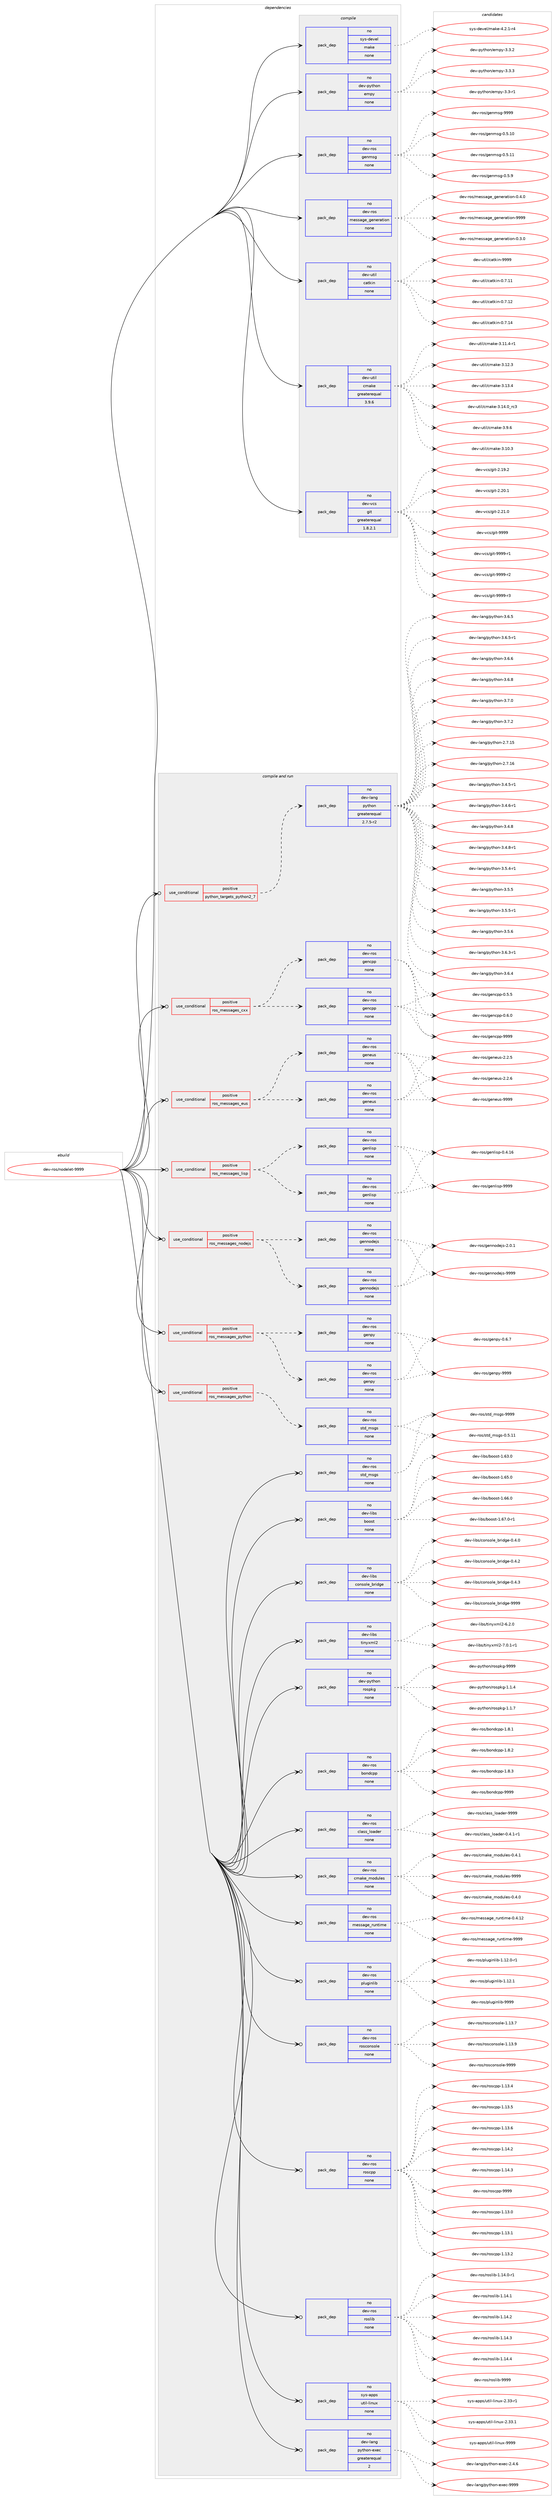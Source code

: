 digraph prolog {

# *************
# Graph options
# *************

newrank=true;
concentrate=true;
compound=true;
graph [rankdir=LR,fontname=Helvetica,fontsize=10,ranksep=1.5];#, ranksep=2.5, nodesep=0.2];
edge  [arrowhead=vee];
node  [fontname=Helvetica,fontsize=10];

# **********
# The ebuild
# **********

subgraph cluster_leftcol {
color=gray;
rank=same;
label=<<i>ebuild</i>>;
id [label="dev-ros/nodelet-9999", color=red, width=4, href="../dev-ros/nodelet-9999.svg"];
}

# ****************
# The dependencies
# ****************

subgraph cluster_midcol {
color=gray;
label=<<i>dependencies</i>>;
subgraph cluster_compile {
fillcolor="#eeeeee";
style=filled;
label=<<i>compile</i>>;
subgraph pack1048146 {
dependency1460734 [label=<<TABLE BORDER="0" CELLBORDER="1" CELLSPACING="0" CELLPADDING="4" WIDTH="220"><TR><TD ROWSPAN="6" CELLPADDING="30">pack_dep</TD></TR><TR><TD WIDTH="110">no</TD></TR><TR><TD>dev-python</TD></TR><TR><TD>empy</TD></TR><TR><TD>none</TD></TR><TR><TD></TD></TR></TABLE>>, shape=none, color=blue];
}
id:e -> dependency1460734:w [weight=20,style="solid",arrowhead="vee"];
subgraph pack1048147 {
dependency1460735 [label=<<TABLE BORDER="0" CELLBORDER="1" CELLSPACING="0" CELLPADDING="4" WIDTH="220"><TR><TD ROWSPAN="6" CELLPADDING="30">pack_dep</TD></TR><TR><TD WIDTH="110">no</TD></TR><TR><TD>dev-ros</TD></TR><TR><TD>genmsg</TD></TR><TR><TD>none</TD></TR><TR><TD></TD></TR></TABLE>>, shape=none, color=blue];
}
id:e -> dependency1460735:w [weight=20,style="solid",arrowhead="vee"];
subgraph pack1048148 {
dependency1460736 [label=<<TABLE BORDER="0" CELLBORDER="1" CELLSPACING="0" CELLPADDING="4" WIDTH="220"><TR><TD ROWSPAN="6" CELLPADDING="30">pack_dep</TD></TR><TR><TD WIDTH="110">no</TD></TR><TR><TD>dev-ros</TD></TR><TR><TD>message_generation</TD></TR><TR><TD>none</TD></TR><TR><TD></TD></TR></TABLE>>, shape=none, color=blue];
}
id:e -> dependency1460736:w [weight=20,style="solid",arrowhead="vee"];
subgraph pack1048149 {
dependency1460737 [label=<<TABLE BORDER="0" CELLBORDER="1" CELLSPACING="0" CELLPADDING="4" WIDTH="220"><TR><TD ROWSPAN="6" CELLPADDING="30">pack_dep</TD></TR><TR><TD WIDTH="110">no</TD></TR><TR><TD>dev-util</TD></TR><TR><TD>catkin</TD></TR><TR><TD>none</TD></TR><TR><TD></TD></TR></TABLE>>, shape=none, color=blue];
}
id:e -> dependency1460737:w [weight=20,style="solid",arrowhead="vee"];
subgraph pack1048150 {
dependency1460738 [label=<<TABLE BORDER="0" CELLBORDER="1" CELLSPACING="0" CELLPADDING="4" WIDTH="220"><TR><TD ROWSPAN="6" CELLPADDING="30">pack_dep</TD></TR><TR><TD WIDTH="110">no</TD></TR><TR><TD>dev-util</TD></TR><TR><TD>cmake</TD></TR><TR><TD>greaterequal</TD></TR><TR><TD>3.9.6</TD></TR></TABLE>>, shape=none, color=blue];
}
id:e -> dependency1460738:w [weight=20,style="solid",arrowhead="vee"];
subgraph pack1048151 {
dependency1460739 [label=<<TABLE BORDER="0" CELLBORDER="1" CELLSPACING="0" CELLPADDING="4" WIDTH="220"><TR><TD ROWSPAN="6" CELLPADDING="30">pack_dep</TD></TR><TR><TD WIDTH="110">no</TD></TR><TR><TD>dev-vcs</TD></TR><TR><TD>git</TD></TR><TR><TD>greaterequal</TD></TR><TR><TD>1.8.2.1</TD></TR></TABLE>>, shape=none, color=blue];
}
id:e -> dependency1460739:w [weight=20,style="solid",arrowhead="vee"];
subgraph pack1048152 {
dependency1460740 [label=<<TABLE BORDER="0" CELLBORDER="1" CELLSPACING="0" CELLPADDING="4" WIDTH="220"><TR><TD ROWSPAN="6" CELLPADDING="30">pack_dep</TD></TR><TR><TD WIDTH="110">no</TD></TR><TR><TD>sys-devel</TD></TR><TR><TD>make</TD></TR><TR><TD>none</TD></TR><TR><TD></TD></TR></TABLE>>, shape=none, color=blue];
}
id:e -> dependency1460740:w [weight=20,style="solid",arrowhead="vee"];
}
subgraph cluster_compileandrun {
fillcolor="#eeeeee";
style=filled;
label=<<i>compile and run</i>>;
subgraph cond389198 {
dependency1460741 [label=<<TABLE BORDER="0" CELLBORDER="1" CELLSPACING="0" CELLPADDING="4"><TR><TD ROWSPAN="3" CELLPADDING="10">use_conditional</TD></TR><TR><TD>positive</TD></TR><TR><TD>python_targets_python2_7</TD></TR></TABLE>>, shape=none, color=red];
subgraph pack1048153 {
dependency1460742 [label=<<TABLE BORDER="0" CELLBORDER="1" CELLSPACING="0" CELLPADDING="4" WIDTH="220"><TR><TD ROWSPAN="6" CELLPADDING="30">pack_dep</TD></TR><TR><TD WIDTH="110">no</TD></TR><TR><TD>dev-lang</TD></TR><TR><TD>python</TD></TR><TR><TD>greaterequal</TD></TR><TR><TD>2.7.5-r2</TD></TR></TABLE>>, shape=none, color=blue];
}
dependency1460741:e -> dependency1460742:w [weight=20,style="dashed",arrowhead="vee"];
}
id:e -> dependency1460741:w [weight=20,style="solid",arrowhead="odotvee"];
subgraph cond389199 {
dependency1460743 [label=<<TABLE BORDER="0" CELLBORDER="1" CELLSPACING="0" CELLPADDING="4"><TR><TD ROWSPAN="3" CELLPADDING="10">use_conditional</TD></TR><TR><TD>positive</TD></TR><TR><TD>ros_messages_cxx</TD></TR></TABLE>>, shape=none, color=red];
subgraph pack1048154 {
dependency1460744 [label=<<TABLE BORDER="0" CELLBORDER="1" CELLSPACING="0" CELLPADDING="4" WIDTH="220"><TR><TD ROWSPAN="6" CELLPADDING="30">pack_dep</TD></TR><TR><TD WIDTH="110">no</TD></TR><TR><TD>dev-ros</TD></TR><TR><TD>gencpp</TD></TR><TR><TD>none</TD></TR><TR><TD></TD></TR></TABLE>>, shape=none, color=blue];
}
dependency1460743:e -> dependency1460744:w [weight=20,style="dashed",arrowhead="vee"];
subgraph pack1048155 {
dependency1460745 [label=<<TABLE BORDER="0" CELLBORDER="1" CELLSPACING="0" CELLPADDING="4" WIDTH="220"><TR><TD ROWSPAN="6" CELLPADDING="30">pack_dep</TD></TR><TR><TD WIDTH="110">no</TD></TR><TR><TD>dev-ros</TD></TR><TR><TD>gencpp</TD></TR><TR><TD>none</TD></TR><TR><TD></TD></TR></TABLE>>, shape=none, color=blue];
}
dependency1460743:e -> dependency1460745:w [weight=20,style="dashed",arrowhead="vee"];
}
id:e -> dependency1460743:w [weight=20,style="solid",arrowhead="odotvee"];
subgraph cond389200 {
dependency1460746 [label=<<TABLE BORDER="0" CELLBORDER="1" CELLSPACING="0" CELLPADDING="4"><TR><TD ROWSPAN="3" CELLPADDING="10">use_conditional</TD></TR><TR><TD>positive</TD></TR><TR><TD>ros_messages_eus</TD></TR></TABLE>>, shape=none, color=red];
subgraph pack1048156 {
dependency1460747 [label=<<TABLE BORDER="0" CELLBORDER="1" CELLSPACING="0" CELLPADDING="4" WIDTH="220"><TR><TD ROWSPAN="6" CELLPADDING="30">pack_dep</TD></TR><TR><TD WIDTH="110">no</TD></TR><TR><TD>dev-ros</TD></TR><TR><TD>geneus</TD></TR><TR><TD>none</TD></TR><TR><TD></TD></TR></TABLE>>, shape=none, color=blue];
}
dependency1460746:e -> dependency1460747:w [weight=20,style="dashed",arrowhead="vee"];
subgraph pack1048157 {
dependency1460748 [label=<<TABLE BORDER="0" CELLBORDER="1" CELLSPACING="0" CELLPADDING="4" WIDTH="220"><TR><TD ROWSPAN="6" CELLPADDING="30">pack_dep</TD></TR><TR><TD WIDTH="110">no</TD></TR><TR><TD>dev-ros</TD></TR><TR><TD>geneus</TD></TR><TR><TD>none</TD></TR><TR><TD></TD></TR></TABLE>>, shape=none, color=blue];
}
dependency1460746:e -> dependency1460748:w [weight=20,style="dashed",arrowhead="vee"];
}
id:e -> dependency1460746:w [weight=20,style="solid",arrowhead="odotvee"];
subgraph cond389201 {
dependency1460749 [label=<<TABLE BORDER="0" CELLBORDER="1" CELLSPACING="0" CELLPADDING="4"><TR><TD ROWSPAN="3" CELLPADDING="10">use_conditional</TD></TR><TR><TD>positive</TD></TR><TR><TD>ros_messages_lisp</TD></TR></TABLE>>, shape=none, color=red];
subgraph pack1048158 {
dependency1460750 [label=<<TABLE BORDER="0" CELLBORDER="1" CELLSPACING="0" CELLPADDING="4" WIDTH="220"><TR><TD ROWSPAN="6" CELLPADDING="30">pack_dep</TD></TR><TR><TD WIDTH="110">no</TD></TR><TR><TD>dev-ros</TD></TR><TR><TD>genlisp</TD></TR><TR><TD>none</TD></TR><TR><TD></TD></TR></TABLE>>, shape=none, color=blue];
}
dependency1460749:e -> dependency1460750:w [weight=20,style="dashed",arrowhead="vee"];
subgraph pack1048159 {
dependency1460751 [label=<<TABLE BORDER="0" CELLBORDER="1" CELLSPACING="0" CELLPADDING="4" WIDTH="220"><TR><TD ROWSPAN="6" CELLPADDING="30">pack_dep</TD></TR><TR><TD WIDTH="110">no</TD></TR><TR><TD>dev-ros</TD></TR><TR><TD>genlisp</TD></TR><TR><TD>none</TD></TR><TR><TD></TD></TR></TABLE>>, shape=none, color=blue];
}
dependency1460749:e -> dependency1460751:w [weight=20,style="dashed",arrowhead="vee"];
}
id:e -> dependency1460749:w [weight=20,style="solid",arrowhead="odotvee"];
subgraph cond389202 {
dependency1460752 [label=<<TABLE BORDER="0" CELLBORDER="1" CELLSPACING="0" CELLPADDING="4"><TR><TD ROWSPAN="3" CELLPADDING="10">use_conditional</TD></TR><TR><TD>positive</TD></TR><TR><TD>ros_messages_nodejs</TD></TR></TABLE>>, shape=none, color=red];
subgraph pack1048160 {
dependency1460753 [label=<<TABLE BORDER="0" CELLBORDER="1" CELLSPACING="0" CELLPADDING="4" WIDTH="220"><TR><TD ROWSPAN="6" CELLPADDING="30">pack_dep</TD></TR><TR><TD WIDTH="110">no</TD></TR><TR><TD>dev-ros</TD></TR><TR><TD>gennodejs</TD></TR><TR><TD>none</TD></TR><TR><TD></TD></TR></TABLE>>, shape=none, color=blue];
}
dependency1460752:e -> dependency1460753:w [weight=20,style="dashed",arrowhead="vee"];
subgraph pack1048161 {
dependency1460754 [label=<<TABLE BORDER="0" CELLBORDER="1" CELLSPACING="0" CELLPADDING="4" WIDTH="220"><TR><TD ROWSPAN="6" CELLPADDING="30">pack_dep</TD></TR><TR><TD WIDTH="110">no</TD></TR><TR><TD>dev-ros</TD></TR><TR><TD>gennodejs</TD></TR><TR><TD>none</TD></TR><TR><TD></TD></TR></TABLE>>, shape=none, color=blue];
}
dependency1460752:e -> dependency1460754:w [weight=20,style="dashed",arrowhead="vee"];
}
id:e -> dependency1460752:w [weight=20,style="solid",arrowhead="odotvee"];
subgraph cond389203 {
dependency1460755 [label=<<TABLE BORDER="0" CELLBORDER="1" CELLSPACING="0" CELLPADDING="4"><TR><TD ROWSPAN="3" CELLPADDING="10">use_conditional</TD></TR><TR><TD>positive</TD></TR><TR><TD>ros_messages_python</TD></TR></TABLE>>, shape=none, color=red];
subgraph pack1048162 {
dependency1460756 [label=<<TABLE BORDER="0" CELLBORDER="1" CELLSPACING="0" CELLPADDING="4" WIDTH="220"><TR><TD ROWSPAN="6" CELLPADDING="30">pack_dep</TD></TR><TR><TD WIDTH="110">no</TD></TR><TR><TD>dev-ros</TD></TR><TR><TD>genpy</TD></TR><TR><TD>none</TD></TR><TR><TD></TD></TR></TABLE>>, shape=none, color=blue];
}
dependency1460755:e -> dependency1460756:w [weight=20,style="dashed",arrowhead="vee"];
subgraph pack1048163 {
dependency1460757 [label=<<TABLE BORDER="0" CELLBORDER="1" CELLSPACING="0" CELLPADDING="4" WIDTH="220"><TR><TD ROWSPAN="6" CELLPADDING="30">pack_dep</TD></TR><TR><TD WIDTH="110">no</TD></TR><TR><TD>dev-ros</TD></TR><TR><TD>genpy</TD></TR><TR><TD>none</TD></TR><TR><TD></TD></TR></TABLE>>, shape=none, color=blue];
}
dependency1460755:e -> dependency1460757:w [weight=20,style="dashed",arrowhead="vee"];
}
id:e -> dependency1460755:w [weight=20,style="solid",arrowhead="odotvee"];
subgraph cond389204 {
dependency1460758 [label=<<TABLE BORDER="0" CELLBORDER="1" CELLSPACING="0" CELLPADDING="4"><TR><TD ROWSPAN="3" CELLPADDING="10">use_conditional</TD></TR><TR><TD>positive</TD></TR><TR><TD>ros_messages_python</TD></TR></TABLE>>, shape=none, color=red];
subgraph pack1048164 {
dependency1460759 [label=<<TABLE BORDER="0" CELLBORDER="1" CELLSPACING="0" CELLPADDING="4" WIDTH="220"><TR><TD ROWSPAN="6" CELLPADDING="30">pack_dep</TD></TR><TR><TD WIDTH="110">no</TD></TR><TR><TD>dev-ros</TD></TR><TR><TD>std_msgs</TD></TR><TR><TD>none</TD></TR><TR><TD></TD></TR></TABLE>>, shape=none, color=blue];
}
dependency1460758:e -> dependency1460759:w [weight=20,style="dashed",arrowhead="vee"];
}
id:e -> dependency1460758:w [weight=20,style="solid",arrowhead="odotvee"];
subgraph pack1048165 {
dependency1460760 [label=<<TABLE BORDER="0" CELLBORDER="1" CELLSPACING="0" CELLPADDING="4" WIDTH="220"><TR><TD ROWSPAN="6" CELLPADDING="30">pack_dep</TD></TR><TR><TD WIDTH="110">no</TD></TR><TR><TD>dev-lang</TD></TR><TR><TD>python-exec</TD></TR><TR><TD>greaterequal</TD></TR><TR><TD>2</TD></TR></TABLE>>, shape=none, color=blue];
}
id:e -> dependency1460760:w [weight=20,style="solid",arrowhead="odotvee"];
subgraph pack1048166 {
dependency1460761 [label=<<TABLE BORDER="0" CELLBORDER="1" CELLSPACING="0" CELLPADDING="4" WIDTH="220"><TR><TD ROWSPAN="6" CELLPADDING="30">pack_dep</TD></TR><TR><TD WIDTH="110">no</TD></TR><TR><TD>dev-libs</TD></TR><TR><TD>boost</TD></TR><TR><TD>none</TD></TR><TR><TD></TD></TR></TABLE>>, shape=none, color=blue];
}
id:e -> dependency1460761:w [weight=20,style="solid",arrowhead="odotvee"];
subgraph pack1048167 {
dependency1460762 [label=<<TABLE BORDER="0" CELLBORDER="1" CELLSPACING="0" CELLPADDING="4" WIDTH="220"><TR><TD ROWSPAN="6" CELLPADDING="30">pack_dep</TD></TR><TR><TD WIDTH="110">no</TD></TR><TR><TD>dev-libs</TD></TR><TR><TD>console_bridge</TD></TR><TR><TD>none</TD></TR><TR><TD></TD></TR></TABLE>>, shape=none, color=blue];
}
id:e -> dependency1460762:w [weight=20,style="solid",arrowhead="odotvee"];
subgraph pack1048168 {
dependency1460763 [label=<<TABLE BORDER="0" CELLBORDER="1" CELLSPACING="0" CELLPADDING="4" WIDTH="220"><TR><TD ROWSPAN="6" CELLPADDING="30">pack_dep</TD></TR><TR><TD WIDTH="110">no</TD></TR><TR><TD>dev-libs</TD></TR><TR><TD>tinyxml2</TD></TR><TR><TD>none</TD></TR><TR><TD></TD></TR></TABLE>>, shape=none, color=blue];
}
id:e -> dependency1460763:w [weight=20,style="solid",arrowhead="odotvee"];
subgraph pack1048169 {
dependency1460764 [label=<<TABLE BORDER="0" CELLBORDER="1" CELLSPACING="0" CELLPADDING="4" WIDTH="220"><TR><TD ROWSPAN="6" CELLPADDING="30">pack_dep</TD></TR><TR><TD WIDTH="110">no</TD></TR><TR><TD>dev-python</TD></TR><TR><TD>rospkg</TD></TR><TR><TD>none</TD></TR><TR><TD></TD></TR></TABLE>>, shape=none, color=blue];
}
id:e -> dependency1460764:w [weight=20,style="solid",arrowhead="odotvee"];
subgraph pack1048170 {
dependency1460765 [label=<<TABLE BORDER="0" CELLBORDER="1" CELLSPACING="0" CELLPADDING="4" WIDTH="220"><TR><TD ROWSPAN="6" CELLPADDING="30">pack_dep</TD></TR><TR><TD WIDTH="110">no</TD></TR><TR><TD>dev-ros</TD></TR><TR><TD>bondcpp</TD></TR><TR><TD>none</TD></TR><TR><TD></TD></TR></TABLE>>, shape=none, color=blue];
}
id:e -> dependency1460765:w [weight=20,style="solid",arrowhead="odotvee"];
subgraph pack1048171 {
dependency1460766 [label=<<TABLE BORDER="0" CELLBORDER="1" CELLSPACING="0" CELLPADDING="4" WIDTH="220"><TR><TD ROWSPAN="6" CELLPADDING="30">pack_dep</TD></TR><TR><TD WIDTH="110">no</TD></TR><TR><TD>dev-ros</TD></TR><TR><TD>class_loader</TD></TR><TR><TD>none</TD></TR><TR><TD></TD></TR></TABLE>>, shape=none, color=blue];
}
id:e -> dependency1460766:w [weight=20,style="solid",arrowhead="odotvee"];
subgraph pack1048172 {
dependency1460767 [label=<<TABLE BORDER="0" CELLBORDER="1" CELLSPACING="0" CELLPADDING="4" WIDTH="220"><TR><TD ROWSPAN="6" CELLPADDING="30">pack_dep</TD></TR><TR><TD WIDTH="110">no</TD></TR><TR><TD>dev-ros</TD></TR><TR><TD>cmake_modules</TD></TR><TR><TD>none</TD></TR><TR><TD></TD></TR></TABLE>>, shape=none, color=blue];
}
id:e -> dependency1460767:w [weight=20,style="solid",arrowhead="odotvee"];
subgraph pack1048173 {
dependency1460768 [label=<<TABLE BORDER="0" CELLBORDER="1" CELLSPACING="0" CELLPADDING="4" WIDTH="220"><TR><TD ROWSPAN="6" CELLPADDING="30">pack_dep</TD></TR><TR><TD WIDTH="110">no</TD></TR><TR><TD>dev-ros</TD></TR><TR><TD>message_runtime</TD></TR><TR><TD>none</TD></TR><TR><TD></TD></TR></TABLE>>, shape=none, color=blue];
}
id:e -> dependency1460768:w [weight=20,style="solid",arrowhead="odotvee"];
subgraph pack1048174 {
dependency1460769 [label=<<TABLE BORDER="0" CELLBORDER="1" CELLSPACING="0" CELLPADDING="4" WIDTH="220"><TR><TD ROWSPAN="6" CELLPADDING="30">pack_dep</TD></TR><TR><TD WIDTH="110">no</TD></TR><TR><TD>dev-ros</TD></TR><TR><TD>pluginlib</TD></TR><TR><TD>none</TD></TR><TR><TD></TD></TR></TABLE>>, shape=none, color=blue];
}
id:e -> dependency1460769:w [weight=20,style="solid",arrowhead="odotvee"];
subgraph pack1048175 {
dependency1460770 [label=<<TABLE BORDER="0" CELLBORDER="1" CELLSPACING="0" CELLPADDING="4" WIDTH="220"><TR><TD ROWSPAN="6" CELLPADDING="30">pack_dep</TD></TR><TR><TD WIDTH="110">no</TD></TR><TR><TD>dev-ros</TD></TR><TR><TD>rosconsole</TD></TR><TR><TD>none</TD></TR><TR><TD></TD></TR></TABLE>>, shape=none, color=blue];
}
id:e -> dependency1460770:w [weight=20,style="solid",arrowhead="odotvee"];
subgraph pack1048176 {
dependency1460771 [label=<<TABLE BORDER="0" CELLBORDER="1" CELLSPACING="0" CELLPADDING="4" WIDTH="220"><TR><TD ROWSPAN="6" CELLPADDING="30">pack_dep</TD></TR><TR><TD WIDTH="110">no</TD></TR><TR><TD>dev-ros</TD></TR><TR><TD>roscpp</TD></TR><TR><TD>none</TD></TR><TR><TD></TD></TR></TABLE>>, shape=none, color=blue];
}
id:e -> dependency1460771:w [weight=20,style="solid",arrowhead="odotvee"];
subgraph pack1048177 {
dependency1460772 [label=<<TABLE BORDER="0" CELLBORDER="1" CELLSPACING="0" CELLPADDING="4" WIDTH="220"><TR><TD ROWSPAN="6" CELLPADDING="30">pack_dep</TD></TR><TR><TD WIDTH="110">no</TD></TR><TR><TD>dev-ros</TD></TR><TR><TD>roslib</TD></TR><TR><TD>none</TD></TR><TR><TD></TD></TR></TABLE>>, shape=none, color=blue];
}
id:e -> dependency1460772:w [weight=20,style="solid",arrowhead="odotvee"];
subgraph pack1048178 {
dependency1460773 [label=<<TABLE BORDER="0" CELLBORDER="1" CELLSPACING="0" CELLPADDING="4" WIDTH="220"><TR><TD ROWSPAN="6" CELLPADDING="30">pack_dep</TD></TR><TR><TD WIDTH="110">no</TD></TR><TR><TD>dev-ros</TD></TR><TR><TD>std_msgs</TD></TR><TR><TD>none</TD></TR><TR><TD></TD></TR></TABLE>>, shape=none, color=blue];
}
id:e -> dependency1460773:w [weight=20,style="solid",arrowhead="odotvee"];
subgraph pack1048179 {
dependency1460774 [label=<<TABLE BORDER="0" CELLBORDER="1" CELLSPACING="0" CELLPADDING="4" WIDTH="220"><TR><TD ROWSPAN="6" CELLPADDING="30">pack_dep</TD></TR><TR><TD WIDTH="110">no</TD></TR><TR><TD>sys-apps</TD></TR><TR><TD>util-linux</TD></TR><TR><TD>none</TD></TR><TR><TD></TD></TR></TABLE>>, shape=none, color=blue];
}
id:e -> dependency1460774:w [weight=20,style="solid",arrowhead="odotvee"];
}
subgraph cluster_run {
fillcolor="#eeeeee";
style=filled;
label=<<i>run</i>>;
}
}

# **************
# The candidates
# **************

subgraph cluster_choices {
rank=same;
color=gray;
label=<<i>candidates</i>>;

subgraph choice1048146 {
color=black;
nodesep=1;
choice1001011184511212111610411111047101109112121455146514511449 [label="dev-python/empy-3.3-r1", color=red, width=4,href="../dev-python/empy-3.3-r1.svg"];
choice1001011184511212111610411111047101109112121455146514650 [label="dev-python/empy-3.3.2", color=red, width=4,href="../dev-python/empy-3.3.2.svg"];
choice1001011184511212111610411111047101109112121455146514651 [label="dev-python/empy-3.3.3", color=red, width=4,href="../dev-python/empy-3.3.3.svg"];
dependency1460734:e -> choice1001011184511212111610411111047101109112121455146514511449:w [style=dotted,weight="100"];
dependency1460734:e -> choice1001011184511212111610411111047101109112121455146514650:w [style=dotted,weight="100"];
dependency1460734:e -> choice1001011184511212111610411111047101109112121455146514651:w [style=dotted,weight="100"];
}
subgraph choice1048147 {
color=black;
nodesep=1;
choice100101118451141111154710310111010911510345484653464948 [label="dev-ros/genmsg-0.5.10", color=red, width=4,href="../dev-ros/genmsg-0.5.10.svg"];
choice100101118451141111154710310111010911510345484653464949 [label="dev-ros/genmsg-0.5.11", color=red, width=4,href="../dev-ros/genmsg-0.5.11.svg"];
choice1001011184511411111547103101110109115103454846534657 [label="dev-ros/genmsg-0.5.9", color=red, width=4,href="../dev-ros/genmsg-0.5.9.svg"];
choice10010111845114111115471031011101091151034557575757 [label="dev-ros/genmsg-9999", color=red, width=4,href="../dev-ros/genmsg-9999.svg"];
dependency1460735:e -> choice100101118451141111154710310111010911510345484653464948:w [style=dotted,weight="100"];
dependency1460735:e -> choice100101118451141111154710310111010911510345484653464949:w [style=dotted,weight="100"];
dependency1460735:e -> choice1001011184511411111547103101110109115103454846534657:w [style=dotted,weight="100"];
dependency1460735:e -> choice10010111845114111115471031011101091151034557575757:w [style=dotted,weight="100"];
}
subgraph choice1048148 {
color=black;
nodesep=1;
choice1001011184511411111547109101115115971031019510310111010111497116105111110454846514648 [label="dev-ros/message_generation-0.3.0", color=red, width=4,href="../dev-ros/message_generation-0.3.0.svg"];
choice1001011184511411111547109101115115971031019510310111010111497116105111110454846524648 [label="dev-ros/message_generation-0.4.0", color=red, width=4,href="../dev-ros/message_generation-0.4.0.svg"];
choice10010111845114111115471091011151159710310195103101110101114971161051111104557575757 [label="dev-ros/message_generation-9999", color=red, width=4,href="../dev-ros/message_generation-9999.svg"];
dependency1460736:e -> choice1001011184511411111547109101115115971031019510310111010111497116105111110454846514648:w [style=dotted,weight="100"];
dependency1460736:e -> choice1001011184511411111547109101115115971031019510310111010111497116105111110454846524648:w [style=dotted,weight="100"];
dependency1460736:e -> choice10010111845114111115471091011151159710310195103101110101114971161051111104557575757:w [style=dotted,weight="100"];
}
subgraph choice1048149 {
color=black;
nodesep=1;
choice1001011184511711610510847999711610710511045484655464949 [label="dev-util/catkin-0.7.11", color=red, width=4,href="../dev-util/catkin-0.7.11.svg"];
choice1001011184511711610510847999711610710511045484655464950 [label="dev-util/catkin-0.7.12", color=red, width=4,href="../dev-util/catkin-0.7.12.svg"];
choice1001011184511711610510847999711610710511045484655464952 [label="dev-util/catkin-0.7.14", color=red, width=4,href="../dev-util/catkin-0.7.14.svg"];
choice100101118451171161051084799971161071051104557575757 [label="dev-util/catkin-9999", color=red, width=4,href="../dev-util/catkin-9999.svg"];
dependency1460737:e -> choice1001011184511711610510847999711610710511045484655464949:w [style=dotted,weight="100"];
dependency1460737:e -> choice1001011184511711610510847999711610710511045484655464950:w [style=dotted,weight="100"];
dependency1460737:e -> choice1001011184511711610510847999711610710511045484655464952:w [style=dotted,weight="100"];
dependency1460737:e -> choice100101118451171161051084799971161071051104557575757:w [style=dotted,weight="100"];
}
subgraph choice1048150 {
color=black;
nodesep=1;
choice1001011184511711610510847991099710710145514649484651 [label="dev-util/cmake-3.10.3", color=red, width=4,href="../dev-util/cmake-3.10.3.svg"];
choice10010111845117116105108479910997107101455146494946524511449 [label="dev-util/cmake-3.11.4-r1", color=red, width=4,href="../dev-util/cmake-3.11.4-r1.svg"];
choice1001011184511711610510847991099710710145514649504651 [label="dev-util/cmake-3.12.3", color=red, width=4,href="../dev-util/cmake-3.12.3.svg"];
choice1001011184511711610510847991099710710145514649514652 [label="dev-util/cmake-3.13.4", color=red, width=4,href="../dev-util/cmake-3.13.4.svg"];
choice1001011184511711610510847991099710710145514649524648951149951 [label="dev-util/cmake-3.14.0_rc3", color=red, width=4,href="../dev-util/cmake-3.14.0_rc3.svg"];
choice10010111845117116105108479910997107101455146574654 [label="dev-util/cmake-3.9.6", color=red, width=4,href="../dev-util/cmake-3.9.6.svg"];
dependency1460738:e -> choice1001011184511711610510847991099710710145514649484651:w [style=dotted,weight="100"];
dependency1460738:e -> choice10010111845117116105108479910997107101455146494946524511449:w [style=dotted,weight="100"];
dependency1460738:e -> choice1001011184511711610510847991099710710145514649504651:w [style=dotted,weight="100"];
dependency1460738:e -> choice1001011184511711610510847991099710710145514649514652:w [style=dotted,weight="100"];
dependency1460738:e -> choice1001011184511711610510847991099710710145514649524648951149951:w [style=dotted,weight="100"];
dependency1460738:e -> choice10010111845117116105108479910997107101455146574654:w [style=dotted,weight="100"];
}
subgraph choice1048151 {
color=black;
nodesep=1;
choice10010111845118991154710310511645504649574650 [label="dev-vcs/git-2.19.2", color=red, width=4,href="../dev-vcs/git-2.19.2.svg"];
choice10010111845118991154710310511645504650484649 [label="dev-vcs/git-2.20.1", color=red, width=4,href="../dev-vcs/git-2.20.1.svg"];
choice10010111845118991154710310511645504650494648 [label="dev-vcs/git-2.21.0", color=red, width=4,href="../dev-vcs/git-2.21.0.svg"];
choice1001011184511899115471031051164557575757 [label="dev-vcs/git-9999", color=red, width=4,href="../dev-vcs/git-9999.svg"];
choice10010111845118991154710310511645575757574511449 [label="dev-vcs/git-9999-r1", color=red, width=4,href="../dev-vcs/git-9999-r1.svg"];
choice10010111845118991154710310511645575757574511450 [label="dev-vcs/git-9999-r2", color=red, width=4,href="../dev-vcs/git-9999-r2.svg"];
choice10010111845118991154710310511645575757574511451 [label="dev-vcs/git-9999-r3", color=red, width=4,href="../dev-vcs/git-9999-r3.svg"];
dependency1460739:e -> choice10010111845118991154710310511645504649574650:w [style=dotted,weight="100"];
dependency1460739:e -> choice10010111845118991154710310511645504650484649:w [style=dotted,weight="100"];
dependency1460739:e -> choice10010111845118991154710310511645504650494648:w [style=dotted,weight="100"];
dependency1460739:e -> choice1001011184511899115471031051164557575757:w [style=dotted,weight="100"];
dependency1460739:e -> choice10010111845118991154710310511645575757574511449:w [style=dotted,weight="100"];
dependency1460739:e -> choice10010111845118991154710310511645575757574511450:w [style=dotted,weight="100"];
dependency1460739:e -> choice10010111845118991154710310511645575757574511451:w [style=dotted,weight="100"];
}
subgraph choice1048152 {
color=black;
nodesep=1;
choice1151211154510010111810110847109971071014552465046494511452 [label="sys-devel/make-4.2.1-r4", color=red, width=4,href="../sys-devel/make-4.2.1-r4.svg"];
dependency1460740:e -> choice1151211154510010111810110847109971071014552465046494511452:w [style=dotted,weight="100"];
}
subgraph choice1048153 {
color=black;
nodesep=1;
choice10010111845108971101034711212111610411111045504655464953 [label="dev-lang/python-2.7.15", color=red, width=4,href="../dev-lang/python-2.7.15.svg"];
choice10010111845108971101034711212111610411111045504655464954 [label="dev-lang/python-2.7.16", color=red, width=4,href="../dev-lang/python-2.7.16.svg"];
choice1001011184510897110103471121211161041111104551465246534511449 [label="dev-lang/python-3.4.5-r1", color=red, width=4,href="../dev-lang/python-3.4.5-r1.svg"];
choice1001011184510897110103471121211161041111104551465246544511449 [label="dev-lang/python-3.4.6-r1", color=red, width=4,href="../dev-lang/python-3.4.6-r1.svg"];
choice100101118451089711010347112121116104111110455146524656 [label="dev-lang/python-3.4.8", color=red, width=4,href="../dev-lang/python-3.4.8.svg"];
choice1001011184510897110103471121211161041111104551465246564511449 [label="dev-lang/python-3.4.8-r1", color=red, width=4,href="../dev-lang/python-3.4.8-r1.svg"];
choice1001011184510897110103471121211161041111104551465346524511449 [label="dev-lang/python-3.5.4-r1", color=red, width=4,href="../dev-lang/python-3.5.4-r1.svg"];
choice100101118451089711010347112121116104111110455146534653 [label="dev-lang/python-3.5.5", color=red, width=4,href="../dev-lang/python-3.5.5.svg"];
choice1001011184510897110103471121211161041111104551465346534511449 [label="dev-lang/python-3.5.5-r1", color=red, width=4,href="../dev-lang/python-3.5.5-r1.svg"];
choice100101118451089711010347112121116104111110455146534654 [label="dev-lang/python-3.5.6", color=red, width=4,href="../dev-lang/python-3.5.6.svg"];
choice1001011184510897110103471121211161041111104551465446514511449 [label="dev-lang/python-3.6.3-r1", color=red, width=4,href="../dev-lang/python-3.6.3-r1.svg"];
choice100101118451089711010347112121116104111110455146544652 [label="dev-lang/python-3.6.4", color=red, width=4,href="../dev-lang/python-3.6.4.svg"];
choice100101118451089711010347112121116104111110455146544653 [label="dev-lang/python-3.6.5", color=red, width=4,href="../dev-lang/python-3.6.5.svg"];
choice1001011184510897110103471121211161041111104551465446534511449 [label="dev-lang/python-3.6.5-r1", color=red, width=4,href="../dev-lang/python-3.6.5-r1.svg"];
choice100101118451089711010347112121116104111110455146544654 [label="dev-lang/python-3.6.6", color=red, width=4,href="../dev-lang/python-3.6.6.svg"];
choice100101118451089711010347112121116104111110455146544656 [label="dev-lang/python-3.6.8", color=red, width=4,href="../dev-lang/python-3.6.8.svg"];
choice100101118451089711010347112121116104111110455146554648 [label="dev-lang/python-3.7.0", color=red, width=4,href="../dev-lang/python-3.7.0.svg"];
choice100101118451089711010347112121116104111110455146554650 [label="dev-lang/python-3.7.2", color=red, width=4,href="../dev-lang/python-3.7.2.svg"];
dependency1460742:e -> choice10010111845108971101034711212111610411111045504655464953:w [style=dotted,weight="100"];
dependency1460742:e -> choice10010111845108971101034711212111610411111045504655464954:w [style=dotted,weight="100"];
dependency1460742:e -> choice1001011184510897110103471121211161041111104551465246534511449:w [style=dotted,weight="100"];
dependency1460742:e -> choice1001011184510897110103471121211161041111104551465246544511449:w [style=dotted,weight="100"];
dependency1460742:e -> choice100101118451089711010347112121116104111110455146524656:w [style=dotted,weight="100"];
dependency1460742:e -> choice1001011184510897110103471121211161041111104551465246564511449:w [style=dotted,weight="100"];
dependency1460742:e -> choice1001011184510897110103471121211161041111104551465346524511449:w [style=dotted,weight="100"];
dependency1460742:e -> choice100101118451089711010347112121116104111110455146534653:w [style=dotted,weight="100"];
dependency1460742:e -> choice1001011184510897110103471121211161041111104551465346534511449:w [style=dotted,weight="100"];
dependency1460742:e -> choice100101118451089711010347112121116104111110455146534654:w [style=dotted,weight="100"];
dependency1460742:e -> choice1001011184510897110103471121211161041111104551465446514511449:w [style=dotted,weight="100"];
dependency1460742:e -> choice100101118451089711010347112121116104111110455146544652:w [style=dotted,weight="100"];
dependency1460742:e -> choice100101118451089711010347112121116104111110455146544653:w [style=dotted,weight="100"];
dependency1460742:e -> choice1001011184510897110103471121211161041111104551465446534511449:w [style=dotted,weight="100"];
dependency1460742:e -> choice100101118451089711010347112121116104111110455146544654:w [style=dotted,weight="100"];
dependency1460742:e -> choice100101118451089711010347112121116104111110455146544656:w [style=dotted,weight="100"];
dependency1460742:e -> choice100101118451089711010347112121116104111110455146554648:w [style=dotted,weight="100"];
dependency1460742:e -> choice100101118451089711010347112121116104111110455146554650:w [style=dotted,weight="100"];
}
subgraph choice1048154 {
color=black;
nodesep=1;
choice100101118451141111154710310111099112112454846534653 [label="dev-ros/gencpp-0.5.5", color=red, width=4,href="../dev-ros/gencpp-0.5.5.svg"];
choice100101118451141111154710310111099112112454846544648 [label="dev-ros/gencpp-0.6.0", color=red, width=4,href="../dev-ros/gencpp-0.6.0.svg"];
choice1001011184511411111547103101110991121124557575757 [label="dev-ros/gencpp-9999", color=red, width=4,href="../dev-ros/gencpp-9999.svg"];
dependency1460744:e -> choice100101118451141111154710310111099112112454846534653:w [style=dotted,weight="100"];
dependency1460744:e -> choice100101118451141111154710310111099112112454846544648:w [style=dotted,weight="100"];
dependency1460744:e -> choice1001011184511411111547103101110991121124557575757:w [style=dotted,weight="100"];
}
subgraph choice1048155 {
color=black;
nodesep=1;
choice100101118451141111154710310111099112112454846534653 [label="dev-ros/gencpp-0.5.5", color=red, width=4,href="../dev-ros/gencpp-0.5.5.svg"];
choice100101118451141111154710310111099112112454846544648 [label="dev-ros/gencpp-0.6.0", color=red, width=4,href="../dev-ros/gencpp-0.6.0.svg"];
choice1001011184511411111547103101110991121124557575757 [label="dev-ros/gencpp-9999", color=red, width=4,href="../dev-ros/gencpp-9999.svg"];
dependency1460745:e -> choice100101118451141111154710310111099112112454846534653:w [style=dotted,weight="100"];
dependency1460745:e -> choice100101118451141111154710310111099112112454846544648:w [style=dotted,weight="100"];
dependency1460745:e -> choice1001011184511411111547103101110991121124557575757:w [style=dotted,weight="100"];
}
subgraph choice1048156 {
color=black;
nodesep=1;
choice1001011184511411111547103101110101117115455046504653 [label="dev-ros/geneus-2.2.5", color=red, width=4,href="../dev-ros/geneus-2.2.5.svg"];
choice1001011184511411111547103101110101117115455046504654 [label="dev-ros/geneus-2.2.6", color=red, width=4,href="../dev-ros/geneus-2.2.6.svg"];
choice10010111845114111115471031011101011171154557575757 [label="dev-ros/geneus-9999", color=red, width=4,href="../dev-ros/geneus-9999.svg"];
dependency1460747:e -> choice1001011184511411111547103101110101117115455046504653:w [style=dotted,weight="100"];
dependency1460747:e -> choice1001011184511411111547103101110101117115455046504654:w [style=dotted,weight="100"];
dependency1460747:e -> choice10010111845114111115471031011101011171154557575757:w [style=dotted,weight="100"];
}
subgraph choice1048157 {
color=black;
nodesep=1;
choice1001011184511411111547103101110101117115455046504653 [label="dev-ros/geneus-2.2.5", color=red, width=4,href="../dev-ros/geneus-2.2.5.svg"];
choice1001011184511411111547103101110101117115455046504654 [label="dev-ros/geneus-2.2.6", color=red, width=4,href="../dev-ros/geneus-2.2.6.svg"];
choice10010111845114111115471031011101011171154557575757 [label="dev-ros/geneus-9999", color=red, width=4,href="../dev-ros/geneus-9999.svg"];
dependency1460748:e -> choice1001011184511411111547103101110101117115455046504653:w [style=dotted,weight="100"];
dependency1460748:e -> choice1001011184511411111547103101110101117115455046504654:w [style=dotted,weight="100"];
dependency1460748:e -> choice10010111845114111115471031011101011171154557575757:w [style=dotted,weight="100"];
}
subgraph choice1048158 {
color=black;
nodesep=1;
choice100101118451141111154710310111010810511511245484652464954 [label="dev-ros/genlisp-0.4.16", color=red, width=4,href="../dev-ros/genlisp-0.4.16.svg"];
choice10010111845114111115471031011101081051151124557575757 [label="dev-ros/genlisp-9999", color=red, width=4,href="../dev-ros/genlisp-9999.svg"];
dependency1460750:e -> choice100101118451141111154710310111010810511511245484652464954:w [style=dotted,weight="100"];
dependency1460750:e -> choice10010111845114111115471031011101081051151124557575757:w [style=dotted,weight="100"];
}
subgraph choice1048159 {
color=black;
nodesep=1;
choice100101118451141111154710310111010810511511245484652464954 [label="dev-ros/genlisp-0.4.16", color=red, width=4,href="../dev-ros/genlisp-0.4.16.svg"];
choice10010111845114111115471031011101081051151124557575757 [label="dev-ros/genlisp-9999", color=red, width=4,href="../dev-ros/genlisp-9999.svg"];
dependency1460751:e -> choice100101118451141111154710310111010810511511245484652464954:w [style=dotted,weight="100"];
dependency1460751:e -> choice10010111845114111115471031011101081051151124557575757:w [style=dotted,weight="100"];
}
subgraph choice1048160 {
color=black;
nodesep=1;
choice1001011184511411111547103101110110111100101106115455046484649 [label="dev-ros/gennodejs-2.0.1", color=red, width=4,href="../dev-ros/gennodejs-2.0.1.svg"];
choice10010111845114111115471031011101101111001011061154557575757 [label="dev-ros/gennodejs-9999", color=red, width=4,href="../dev-ros/gennodejs-9999.svg"];
dependency1460753:e -> choice1001011184511411111547103101110110111100101106115455046484649:w [style=dotted,weight="100"];
dependency1460753:e -> choice10010111845114111115471031011101101111001011061154557575757:w [style=dotted,weight="100"];
}
subgraph choice1048161 {
color=black;
nodesep=1;
choice1001011184511411111547103101110110111100101106115455046484649 [label="dev-ros/gennodejs-2.0.1", color=red, width=4,href="../dev-ros/gennodejs-2.0.1.svg"];
choice10010111845114111115471031011101101111001011061154557575757 [label="dev-ros/gennodejs-9999", color=red, width=4,href="../dev-ros/gennodejs-9999.svg"];
dependency1460754:e -> choice1001011184511411111547103101110110111100101106115455046484649:w [style=dotted,weight="100"];
dependency1460754:e -> choice10010111845114111115471031011101101111001011061154557575757:w [style=dotted,weight="100"];
}
subgraph choice1048162 {
color=black;
nodesep=1;
choice1001011184511411111547103101110112121454846544655 [label="dev-ros/genpy-0.6.7", color=red, width=4,href="../dev-ros/genpy-0.6.7.svg"];
choice10010111845114111115471031011101121214557575757 [label="dev-ros/genpy-9999", color=red, width=4,href="../dev-ros/genpy-9999.svg"];
dependency1460756:e -> choice1001011184511411111547103101110112121454846544655:w [style=dotted,weight="100"];
dependency1460756:e -> choice10010111845114111115471031011101121214557575757:w [style=dotted,weight="100"];
}
subgraph choice1048163 {
color=black;
nodesep=1;
choice1001011184511411111547103101110112121454846544655 [label="dev-ros/genpy-0.6.7", color=red, width=4,href="../dev-ros/genpy-0.6.7.svg"];
choice10010111845114111115471031011101121214557575757 [label="dev-ros/genpy-9999", color=red, width=4,href="../dev-ros/genpy-9999.svg"];
dependency1460757:e -> choice1001011184511411111547103101110112121454846544655:w [style=dotted,weight="100"];
dependency1460757:e -> choice10010111845114111115471031011101121214557575757:w [style=dotted,weight="100"];
}
subgraph choice1048164 {
color=black;
nodesep=1;
choice10010111845114111115471151161009510911510311545484653464949 [label="dev-ros/std_msgs-0.5.11", color=red, width=4,href="../dev-ros/std_msgs-0.5.11.svg"];
choice1001011184511411111547115116100951091151031154557575757 [label="dev-ros/std_msgs-9999", color=red, width=4,href="../dev-ros/std_msgs-9999.svg"];
dependency1460759:e -> choice10010111845114111115471151161009510911510311545484653464949:w [style=dotted,weight="100"];
dependency1460759:e -> choice1001011184511411111547115116100951091151031154557575757:w [style=dotted,weight="100"];
}
subgraph choice1048165 {
color=black;
nodesep=1;
choice1001011184510897110103471121211161041111104510112010199455046524654 [label="dev-lang/python-exec-2.4.6", color=red, width=4,href="../dev-lang/python-exec-2.4.6.svg"];
choice10010111845108971101034711212111610411111045101120101994557575757 [label="dev-lang/python-exec-9999", color=red, width=4,href="../dev-lang/python-exec-9999.svg"];
dependency1460760:e -> choice1001011184510897110103471121211161041111104510112010199455046524654:w [style=dotted,weight="100"];
dependency1460760:e -> choice10010111845108971101034711212111610411111045101120101994557575757:w [style=dotted,weight="100"];
}
subgraph choice1048166 {
color=black;
nodesep=1;
choice1001011184510810598115479811111111511645494654514648 [label="dev-libs/boost-1.63.0", color=red, width=4,href="../dev-libs/boost-1.63.0.svg"];
choice1001011184510810598115479811111111511645494654534648 [label="dev-libs/boost-1.65.0", color=red, width=4,href="../dev-libs/boost-1.65.0.svg"];
choice1001011184510810598115479811111111511645494654544648 [label="dev-libs/boost-1.66.0", color=red, width=4,href="../dev-libs/boost-1.66.0.svg"];
choice10010111845108105981154798111111115116454946545546484511449 [label="dev-libs/boost-1.67.0-r1", color=red, width=4,href="../dev-libs/boost-1.67.0-r1.svg"];
dependency1460761:e -> choice1001011184510810598115479811111111511645494654514648:w [style=dotted,weight="100"];
dependency1460761:e -> choice1001011184510810598115479811111111511645494654534648:w [style=dotted,weight="100"];
dependency1460761:e -> choice1001011184510810598115479811111111511645494654544648:w [style=dotted,weight="100"];
dependency1460761:e -> choice10010111845108105981154798111111115116454946545546484511449:w [style=dotted,weight="100"];
}
subgraph choice1048167 {
color=black;
nodesep=1;
choice100101118451081059811547991111101151111081019598114105100103101454846524648 [label="dev-libs/console_bridge-0.4.0", color=red, width=4,href="../dev-libs/console_bridge-0.4.0.svg"];
choice100101118451081059811547991111101151111081019598114105100103101454846524650 [label="dev-libs/console_bridge-0.4.2", color=red, width=4,href="../dev-libs/console_bridge-0.4.2.svg"];
choice100101118451081059811547991111101151111081019598114105100103101454846524651 [label="dev-libs/console_bridge-0.4.3", color=red, width=4,href="../dev-libs/console_bridge-0.4.3.svg"];
choice1001011184510810598115479911111011511110810195981141051001031014557575757 [label="dev-libs/console_bridge-9999", color=red, width=4,href="../dev-libs/console_bridge-9999.svg"];
dependency1460762:e -> choice100101118451081059811547991111101151111081019598114105100103101454846524648:w [style=dotted,weight="100"];
dependency1460762:e -> choice100101118451081059811547991111101151111081019598114105100103101454846524650:w [style=dotted,weight="100"];
dependency1460762:e -> choice100101118451081059811547991111101151111081019598114105100103101454846524651:w [style=dotted,weight="100"];
dependency1460762:e -> choice1001011184510810598115479911111011511110810195981141051001031014557575757:w [style=dotted,weight="100"];
}
subgraph choice1048168 {
color=black;
nodesep=1;
choice10010111845108105981154711610511012112010910850455446504648 [label="dev-libs/tinyxml2-6.2.0", color=red, width=4,href="../dev-libs/tinyxml2-6.2.0.svg"];
choice100101118451081059811547116105110121120109108504555464846494511449 [label="dev-libs/tinyxml2-7.0.1-r1", color=red, width=4,href="../dev-libs/tinyxml2-7.0.1-r1.svg"];
dependency1460763:e -> choice10010111845108105981154711610511012112010910850455446504648:w [style=dotted,weight="100"];
dependency1460763:e -> choice100101118451081059811547116105110121120109108504555464846494511449:w [style=dotted,weight="100"];
}
subgraph choice1048169 {
color=black;
nodesep=1;
choice1001011184511212111610411111047114111115112107103454946494652 [label="dev-python/rospkg-1.1.4", color=red, width=4,href="../dev-python/rospkg-1.1.4.svg"];
choice1001011184511212111610411111047114111115112107103454946494655 [label="dev-python/rospkg-1.1.7", color=red, width=4,href="../dev-python/rospkg-1.1.7.svg"];
choice10010111845112121116104111110471141111151121071034557575757 [label="dev-python/rospkg-9999", color=red, width=4,href="../dev-python/rospkg-9999.svg"];
dependency1460764:e -> choice1001011184511212111610411111047114111115112107103454946494652:w [style=dotted,weight="100"];
dependency1460764:e -> choice1001011184511212111610411111047114111115112107103454946494655:w [style=dotted,weight="100"];
dependency1460764:e -> choice10010111845112121116104111110471141111151121071034557575757:w [style=dotted,weight="100"];
}
subgraph choice1048170 {
color=black;
nodesep=1;
choice10010111845114111115479811111010099112112454946564649 [label="dev-ros/bondcpp-1.8.1", color=red, width=4,href="../dev-ros/bondcpp-1.8.1.svg"];
choice10010111845114111115479811111010099112112454946564650 [label="dev-ros/bondcpp-1.8.2", color=red, width=4,href="../dev-ros/bondcpp-1.8.2.svg"];
choice10010111845114111115479811111010099112112454946564651 [label="dev-ros/bondcpp-1.8.3", color=red, width=4,href="../dev-ros/bondcpp-1.8.3.svg"];
choice100101118451141111154798111110100991121124557575757 [label="dev-ros/bondcpp-9999", color=red, width=4,href="../dev-ros/bondcpp-9999.svg"];
dependency1460765:e -> choice10010111845114111115479811111010099112112454946564649:w [style=dotted,weight="100"];
dependency1460765:e -> choice10010111845114111115479811111010099112112454946564650:w [style=dotted,weight="100"];
dependency1460765:e -> choice10010111845114111115479811111010099112112454946564651:w [style=dotted,weight="100"];
dependency1460765:e -> choice100101118451141111154798111110100991121124557575757:w [style=dotted,weight="100"];
}
subgraph choice1048171 {
color=black;
nodesep=1;
choice1001011184511411111547991089711511595108111971001011144548465246494511449 [label="dev-ros/class_loader-0.4.1-r1", color=red, width=4,href="../dev-ros/class_loader-0.4.1-r1.svg"];
choice1001011184511411111547991089711511595108111971001011144557575757 [label="dev-ros/class_loader-9999", color=red, width=4,href="../dev-ros/class_loader-9999.svg"];
dependency1460766:e -> choice1001011184511411111547991089711511595108111971001011144548465246494511449:w [style=dotted,weight="100"];
dependency1460766:e -> choice1001011184511411111547991089711511595108111971001011144557575757:w [style=dotted,weight="100"];
}
subgraph choice1048172 {
color=black;
nodesep=1;
choice1001011184511411111547991099710710195109111100117108101115454846524648 [label="dev-ros/cmake_modules-0.4.0", color=red, width=4,href="../dev-ros/cmake_modules-0.4.0.svg"];
choice1001011184511411111547991099710710195109111100117108101115454846524649 [label="dev-ros/cmake_modules-0.4.1", color=red, width=4,href="../dev-ros/cmake_modules-0.4.1.svg"];
choice10010111845114111115479910997107101951091111001171081011154557575757 [label="dev-ros/cmake_modules-9999", color=red, width=4,href="../dev-ros/cmake_modules-9999.svg"];
dependency1460767:e -> choice1001011184511411111547991099710710195109111100117108101115454846524648:w [style=dotted,weight="100"];
dependency1460767:e -> choice1001011184511411111547991099710710195109111100117108101115454846524649:w [style=dotted,weight="100"];
dependency1460767:e -> choice10010111845114111115479910997107101951091111001171081011154557575757:w [style=dotted,weight="100"];
}
subgraph choice1048173 {
color=black;
nodesep=1;
choice1001011184511411111547109101115115971031019511411711011610510910145484652464950 [label="dev-ros/message_runtime-0.4.12", color=red, width=4,href="../dev-ros/message_runtime-0.4.12.svg"];
choice100101118451141111154710910111511597103101951141171101161051091014557575757 [label="dev-ros/message_runtime-9999", color=red, width=4,href="../dev-ros/message_runtime-9999.svg"];
dependency1460768:e -> choice1001011184511411111547109101115115971031019511411711011610510910145484652464950:w [style=dotted,weight="100"];
dependency1460768:e -> choice100101118451141111154710910111511597103101951141171101161051091014557575757:w [style=dotted,weight="100"];
}
subgraph choice1048174 {
color=black;
nodesep=1;
choice100101118451141111154711210811710310511010810598454946495046484511449 [label="dev-ros/pluginlib-1.12.0-r1", color=red, width=4,href="../dev-ros/pluginlib-1.12.0-r1.svg"];
choice10010111845114111115471121081171031051101081059845494649504649 [label="dev-ros/pluginlib-1.12.1", color=red, width=4,href="../dev-ros/pluginlib-1.12.1.svg"];
choice1001011184511411111547112108117103105110108105984557575757 [label="dev-ros/pluginlib-9999", color=red, width=4,href="../dev-ros/pluginlib-9999.svg"];
dependency1460769:e -> choice100101118451141111154711210811710310511010810598454946495046484511449:w [style=dotted,weight="100"];
dependency1460769:e -> choice10010111845114111115471121081171031051101081059845494649504649:w [style=dotted,weight="100"];
dependency1460769:e -> choice1001011184511411111547112108117103105110108105984557575757:w [style=dotted,weight="100"];
}
subgraph choice1048175 {
color=black;
nodesep=1;
choice10010111845114111115471141111159911111011511110810145494649514655 [label="dev-ros/rosconsole-1.13.7", color=red, width=4,href="../dev-ros/rosconsole-1.13.7.svg"];
choice10010111845114111115471141111159911111011511110810145494649514657 [label="dev-ros/rosconsole-1.13.9", color=red, width=4,href="../dev-ros/rosconsole-1.13.9.svg"];
choice1001011184511411111547114111115991111101151111081014557575757 [label="dev-ros/rosconsole-9999", color=red, width=4,href="../dev-ros/rosconsole-9999.svg"];
dependency1460770:e -> choice10010111845114111115471141111159911111011511110810145494649514655:w [style=dotted,weight="100"];
dependency1460770:e -> choice10010111845114111115471141111159911111011511110810145494649514657:w [style=dotted,weight="100"];
dependency1460770:e -> choice1001011184511411111547114111115991111101151111081014557575757:w [style=dotted,weight="100"];
}
subgraph choice1048176 {
color=black;
nodesep=1;
choice10010111845114111115471141111159911211245494649514648 [label="dev-ros/roscpp-1.13.0", color=red, width=4,href="../dev-ros/roscpp-1.13.0.svg"];
choice10010111845114111115471141111159911211245494649514649 [label="dev-ros/roscpp-1.13.1", color=red, width=4,href="../dev-ros/roscpp-1.13.1.svg"];
choice10010111845114111115471141111159911211245494649514650 [label="dev-ros/roscpp-1.13.2", color=red, width=4,href="../dev-ros/roscpp-1.13.2.svg"];
choice10010111845114111115471141111159911211245494649514652 [label="dev-ros/roscpp-1.13.4", color=red, width=4,href="../dev-ros/roscpp-1.13.4.svg"];
choice10010111845114111115471141111159911211245494649514653 [label="dev-ros/roscpp-1.13.5", color=red, width=4,href="../dev-ros/roscpp-1.13.5.svg"];
choice10010111845114111115471141111159911211245494649514654 [label="dev-ros/roscpp-1.13.6", color=red, width=4,href="../dev-ros/roscpp-1.13.6.svg"];
choice10010111845114111115471141111159911211245494649524650 [label="dev-ros/roscpp-1.14.2", color=red, width=4,href="../dev-ros/roscpp-1.14.2.svg"];
choice10010111845114111115471141111159911211245494649524651 [label="dev-ros/roscpp-1.14.3", color=red, width=4,href="../dev-ros/roscpp-1.14.3.svg"];
choice1001011184511411111547114111115991121124557575757 [label="dev-ros/roscpp-9999", color=red, width=4,href="../dev-ros/roscpp-9999.svg"];
dependency1460771:e -> choice10010111845114111115471141111159911211245494649514648:w [style=dotted,weight="100"];
dependency1460771:e -> choice10010111845114111115471141111159911211245494649514649:w [style=dotted,weight="100"];
dependency1460771:e -> choice10010111845114111115471141111159911211245494649514650:w [style=dotted,weight="100"];
dependency1460771:e -> choice10010111845114111115471141111159911211245494649514652:w [style=dotted,weight="100"];
dependency1460771:e -> choice10010111845114111115471141111159911211245494649514653:w [style=dotted,weight="100"];
dependency1460771:e -> choice10010111845114111115471141111159911211245494649514654:w [style=dotted,weight="100"];
dependency1460771:e -> choice10010111845114111115471141111159911211245494649524650:w [style=dotted,weight="100"];
dependency1460771:e -> choice10010111845114111115471141111159911211245494649524651:w [style=dotted,weight="100"];
dependency1460771:e -> choice1001011184511411111547114111115991121124557575757:w [style=dotted,weight="100"];
}
subgraph choice1048177 {
color=black;
nodesep=1;
choice100101118451141111154711411111510810598454946495246484511449 [label="dev-ros/roslib-1.14.0-r1", color=red, width=4,href="../dev-ros/roslib-1.14.0-r1.svg"];
choice10010111845114111115471141111151081059845494649524649 [label="dev-ros/roslib-1.14.1", color=red, width=4,href="../dev-ros/roslib-1.14.1.svg"];
choice10010111845114111115471141111151081059845494649524650 [label="dev-ros/roslib-1.14.2", color=red, width=4,href="../dev-ros/roslib-1.14.2.svg"];
choice10010111845114111115471141111151081059845494649524651 [label="dev-ros/roslib-1.14.3", color=red, width=4,href="../dev-ros/roslib-1.14.3.svg"];
choice10010111845114111115471141111151081059845494649524652 [label="dev-ros/roslib-1.14.4", color=red, width=4,href="../dev-ros/roslib-1.14.4.svg"];
choice1001011184511411111547114111115108105984557575757 [label="dev-ros/roslib-9999", color=red, width=4,href="../dev-ros/roslib-9999.svg"];
dependency1460772:e -> choice100101118451141111154711411111510810598454946495246484511449:w [style=dotted,weight="100"];
dependency1460772:e -> choice10010111845114111115471141111151081059845494649524649:w [style=dotted,weight="100"];
dependency1460772:e -> choice10010111845114111115471141111151081059845494649524650:w [style=dotted,weight="100"];
dependency1460772:e -> choice10010111845114111115471141111151081059845494649524651:w [style=dotted,weight="100"];
dependency1460772:e -> choice10010111845114111115471141111151081059845494649524652:w [style=dotted,weight="100"];
dependency1460772:e -> choice1001011184511411111547114111115108105984557575757:w [style=dotted,weight="100"];
}
subgraph choice1048178 {
color=black;
nodesep=1;
choice10010111845114111115471151161009510911510311545484653464949 [label="dev-ros/std_msgs-0.5.11", color=red, width=4,href="../dev-ros/std_msgs-0.5.11.svg"];
choice1001011184511411111547115116100951091151031154557575757 [label="dev-ros/std_msgs-9999", color=red, width=4,href="../dev-ros/std_msgs-9999.svg"];
dependency1460773:e -> choice10010111845114111115471151161009510911510311545484653464949:w [style=dotted,weight="100"];
dependency1460773:e -> choice1001011184511411111547115116100951091151031154557575757:w [style=dotted,weight="100"];
}
subgraph choice1048179 {
color=black;
nodesep=1;
choice1151211154597112112115471171161051084510810511011712045504651514511449 [label="sys-apps/util-linux-2.33-r1", color=red, width=4,href="../sys-apps/util-linux-2.33-r1.svg"];
choice1151211154597112112115471171161051084510810511011712045504651514649 [label="sys-apps/util-linux-2.33.1", color=red, width=4,href="../sys-apps/util-linux-2.33.1.svg"];
choice115121115459711211211547117116105108451081051101171204557575757 [label="sys-apps/util-linux-9999", color=red, width=4,href="../sys-apps/util-linux-9999.svg"];
dependency1460774:e -> choice1151211154597112112115471171161051084510810511011712045504651514511449:w [style=dotted,weight="100"];
dependency1460774:e -> choice1151211154597112112115471171161051084510810511011712045504651514649:w [style=dotted,weight="100"];
dependency1460774:e -> choice115121115459711211211547117116105108451081051101171204557575757:w [style=dotted,weight="100"];
}
}

}
